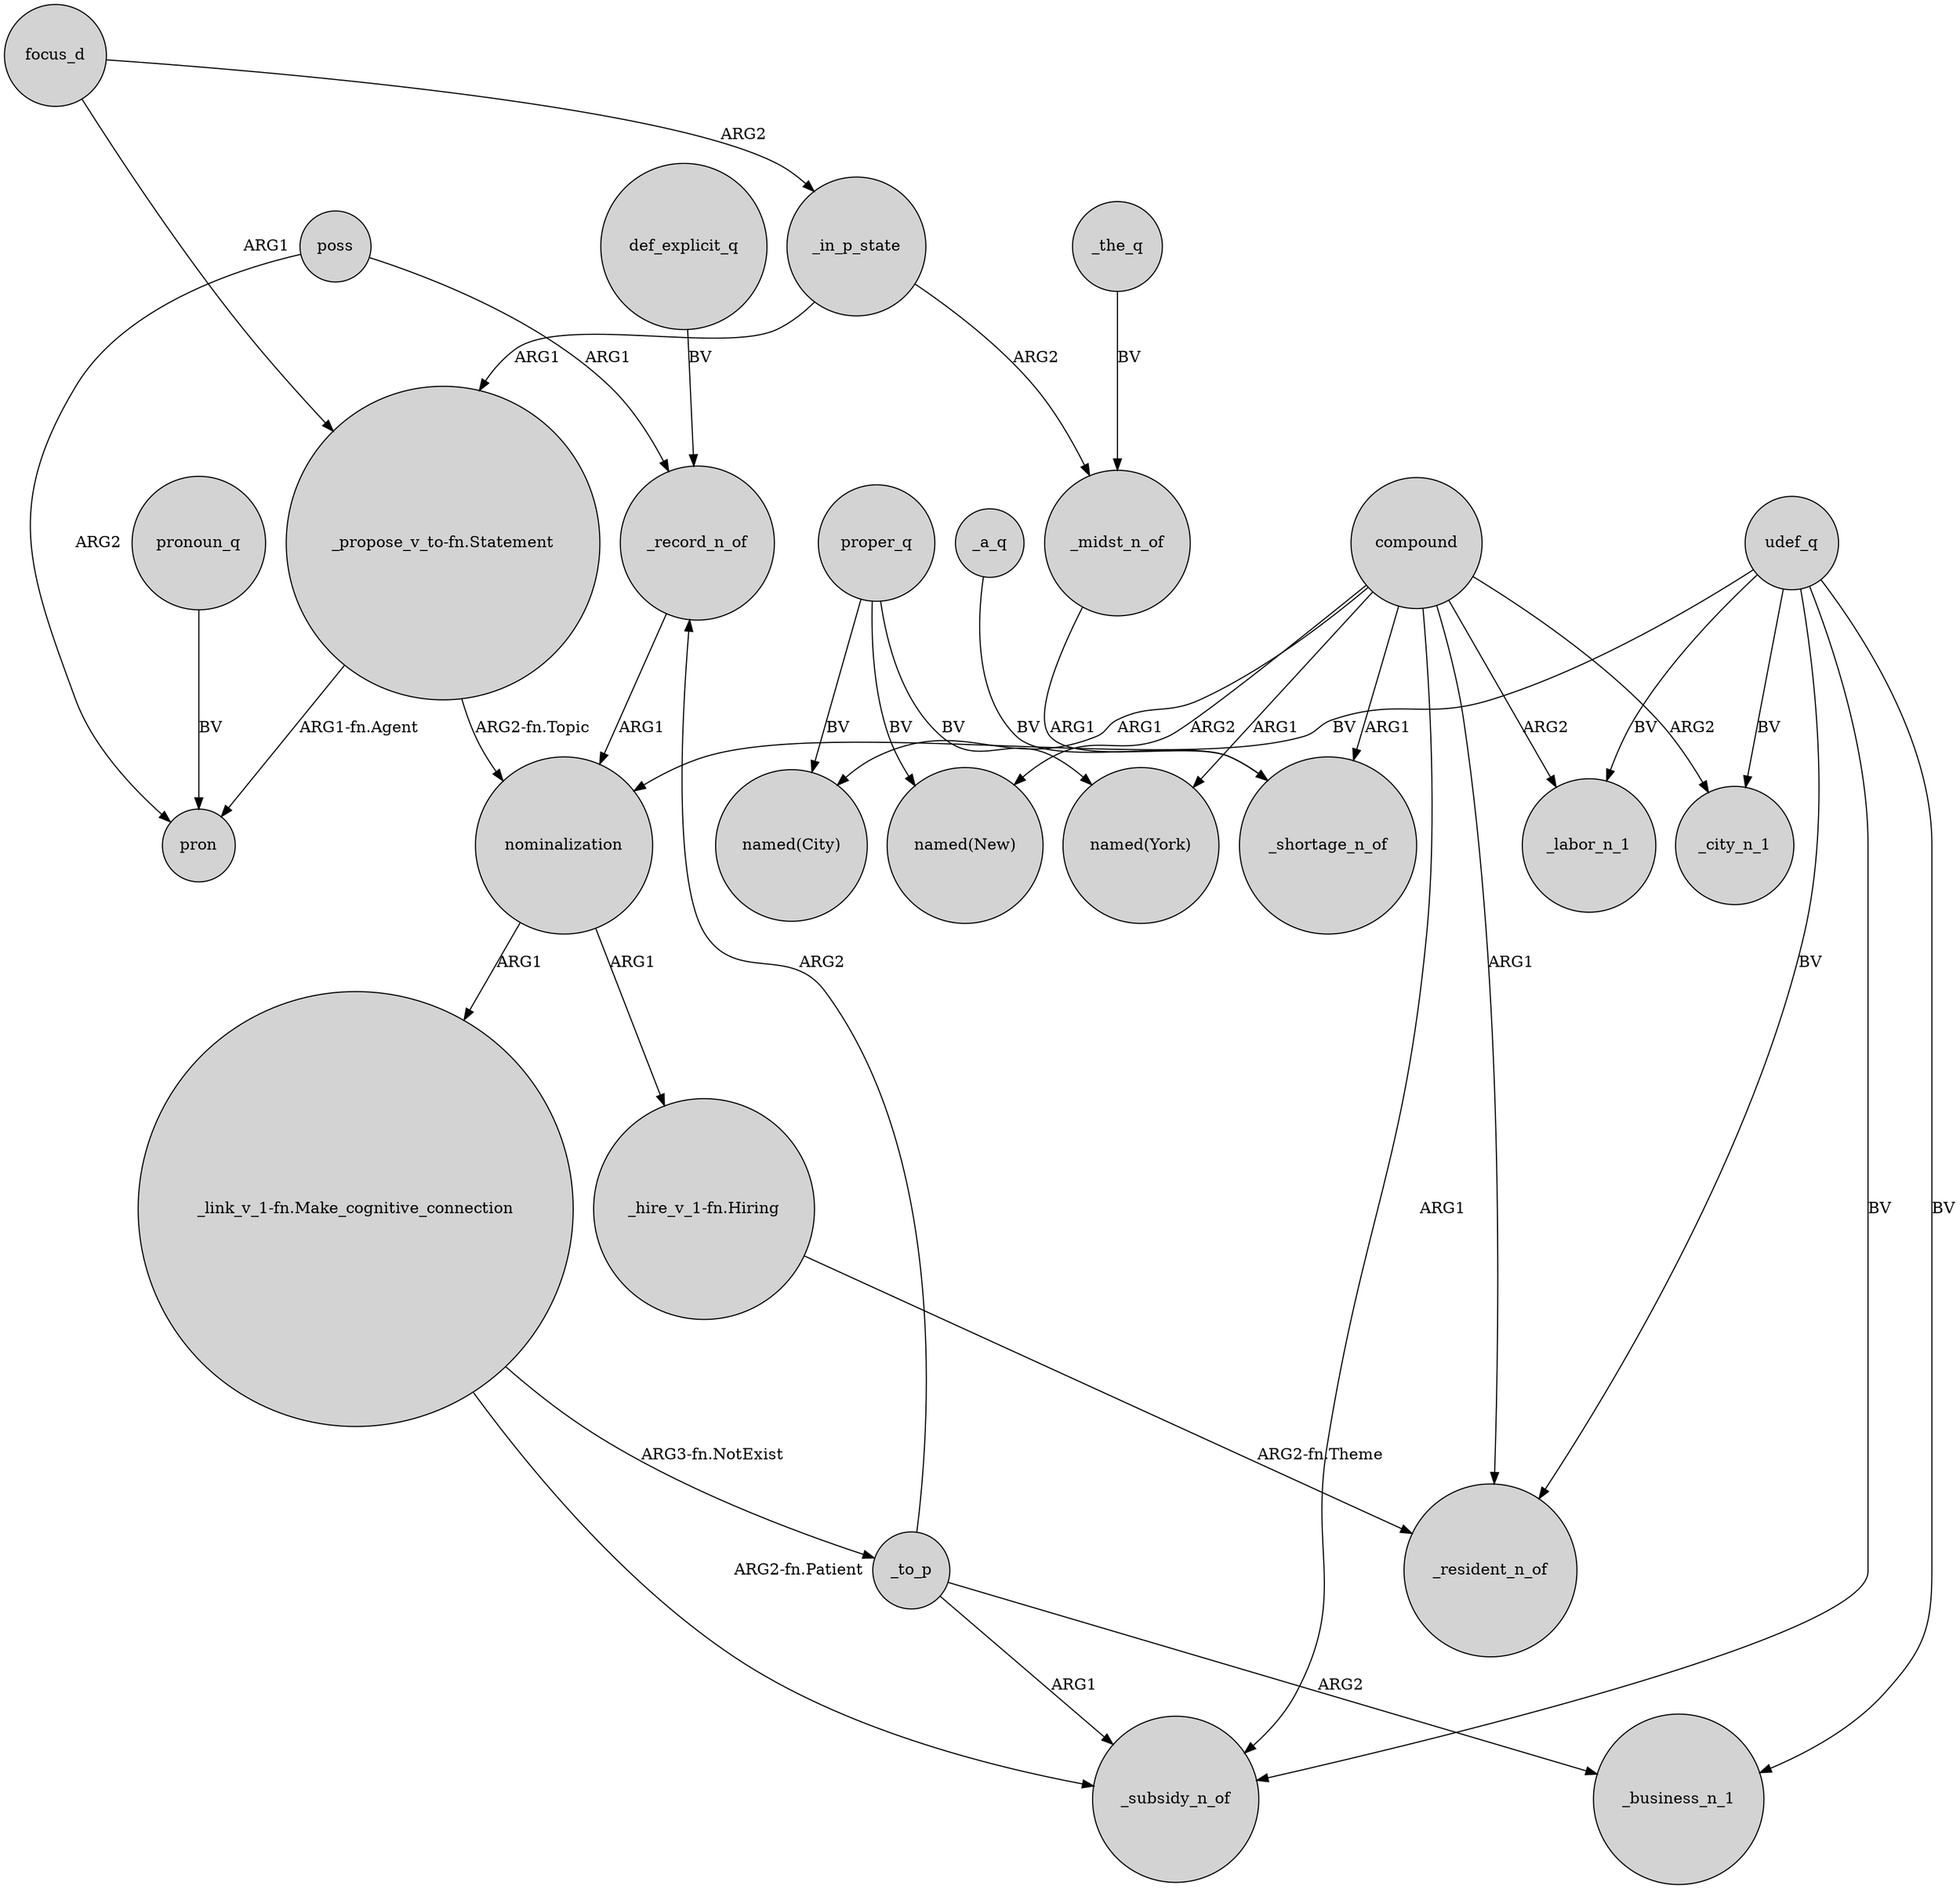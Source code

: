 digraph {
	node [shape=circle style=filled]
	def_explicit_q -> _record_n_of [label=BV]
	compound -> _shortage_n_of [label=ARG1]
	compound -> "named(New)" [label=ARG2]
	poss -> pron [label=ARG2]
	compound -> _resident_n_of [label=ARG1]
	proper_q -> "named(New)" [label=BV]
	"_link_v_1-fn.Make_cognitive_connection" -> _to_p [label="ARG3-fn.NotExist"]
	"_hire_v_1-fn.Hiring" -> _resident_n_of [label="ARG2-fn.Theme"]
	"_link_v_1-fn.Make_cognitive_connection" -> _subsidy_n_of [label="ARG2-fn.Patient"]
	focus_d -> _in_p_state [label=ARG2]
	_to_p -> _business_n_1 [label=ARG2]
	compound -> _labor_n_1 [label=ARG2]
	_to_p -> _record_n_of [label=ARG2]
	compound -> _city_n_1 [label=ARG2]
	focus_d -> "_propose_v_to-fn.Statement" [label=ARG1]
	udef_q -> _labor_n_1 [label=BV]
	udef_q -> _city_n_1 [label=BV]
	_the_q -> _midst_n_of [label=BV]
	"_propose_v_to-fn.Statement" -> nominalization [label="ARG2-fn.Topic"]
	nominalization -> "_link_v_1-fn.Make_cognitive_connection" [label=ARG1]
	pronoun_q -> pron [label=BV]
	udef_q -> _resident_n_of [label=BV]
	_in_p_state -> "_propose_v_to-fn.Statement" [label=ARG1]
	_a_q -> _shortage_n_of [label=BV]
	compound -> "named(York)" [label=ARG1]
	nominalization -> "_hire_v_1-fn.Hiring" [label=ARG1]
	proper_q -> "named(City)" [label=BV]
	_in_p_state -> _midst_n_of [label=ARG2]
	compound -> "named(City)" [label=ARG1]
	udef_q -> nominalization [label=BV]
	_record_n_of -> nominalization [label=ARG1]
	"_propose_v_to-fn.Statement" -> pron [label="ARG1-fn.Agent"]
	udef_q -> _business_n_1 [label=BV]
	_to_p -> _subsidy_n_of [label=ARG1]
	udef_q -> _subsidy_n_of [label=BV]
	proper_q -> "named(York)" [label=BV]
	compound -> _subsidy_n_of [label=ARG1]
	poss -> _record_n_of [label=ARG1]
	_midst_n_of -> _shortage_n_of [label=ARG1]
}
